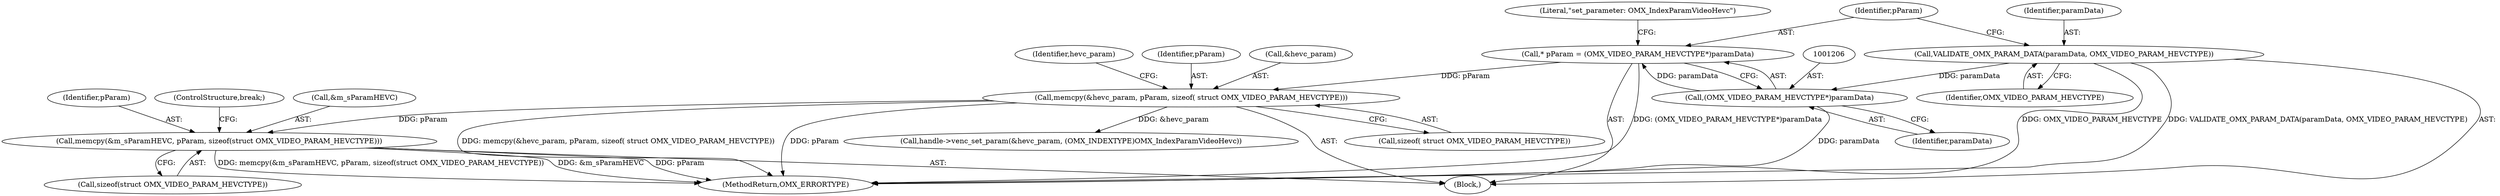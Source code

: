 digraph "0_Android_560ccdb509a7b86186fac0fce1b25bd9a3e6a6e8_7@API" {
"1001231" [label="(Call,memcpy(&m_sParamHEVC, pParam, sizeof(struct OMX_VIDEO_PARAM_HEVCTYPE)))"];
"1001211" [label="(Call,memcpy(&hevc_param, pParam, sizeof( struct OMX_VIDEO_PARAM_HEVCTYPE)))"];
"1001203" [label="(Call,* pParam = (OMX_VIDEO_PARAM_HEVCTYPE*)paramData)"];
"1001205" [label="(Call,(OMX_VIDEO_PARAM_HEVCTYPE*)paramData)"];
"1001199" [label="(Call,VALIDATE_OMX_PARAM_DATA(paramData, OMX_VIDEO_PARAM_HEVCTYPE))"];
"1001205" [label="(Call,(OMX_VIDEO_PARAM_HEVCTYPE*)paramData)"];
"1001215" [label="(Call,sizeof( struct OMX_VIDEO_PARAM_HEVCTYPE))"];
"1001232" [label="(Call,&m_sParamHEVC)"];
"1001231" [label="(Call,memcpy(&m_sParamHEVC, pParam, sizeof(struct OMX_VIDEO_PARAM_HEVCTYPE)))"];
"1001201" [label="(Identifier,OMX_VIDEO_PARAM_HEVCTYPE)"];
"1001221" [label="(Identifier,hevc_param)"];
"1001203" [label="(Call,* pParam = (OMX_VIDEO_PARAM_HEVCTYPE*)paramData)"];
"1001198" [label="(Block,)"];
"1001234" [label="(Identifier,pParam)"];
"1001207" [label="(Identifier,paramData)"];
"1001214" [label="(Identifier,pParam)"];
"1001200" [label="(Identifier,paramData)"];
"1001211" [label="(Call,memcpy(&hevc_param, pParam, sizeof( struct OMX_VIDEO_PARAM_HEVCTYPE)))"];
"1001204" [label="(Identifier,pParam)"];
"1001212" [label="(Call,&hevc_param)"];
"1001210" [label="(Literal,\"set_parameter: OMX_IndexParamVideoHevc\")"];
"1001237" [label="(ControlStructure,break;)"];
"1002913" [label="(MethodReturn,OMX_ERRORTYPE)"];
"1001235" [label="(Call,sizeof(struct OMX_VIDEO_PARAM_HEVCTYPE))"];
"1001199" [label="(Call,VALIDATE_OMX_PARAM_DATA(paramData, OMX_VIDEO_PARAM_HEVCTYPE))"];
"1001219" [label="(Call,handle->venc_set_param(&hevc_param, (OMX_INDEXTYPE)OMX_IndexParamVideoHevc))"];
"1001231" -> "1001198"  [label="AST: "];
"1001231" -> "1001235"  [label="CFG: "];
"1001232" -> "1001231"  [label="AST: "];
"1001234" -> "1001231"  [label="AST: "];
"1001235" -> "1001231"  [label="AST: "];
"1001237" -> "1001231"  [label="CFG: "];
"1001231" -> "1002913"  [label="DDG: &m_sParamHEVC"];
"1001231" -> "1002913"  [label="DDG: pParam"];
"1001231" -> "1002913"  [label="DDG: memcpy(&m_sParamHEVC, pParam, sizeof(struct OMX_VIDEO_PARAM_HEVCTYPE))"];
"1001211" -> "1001231"  [label="DDG: pParam"];
"1001211" -> "1001198"  [label="AST: "];
"1001211" -> "1001215"  [label="CFG: "];
"1001212" -> "1001211"  [label="AST: "];
"1001214" -> "1001211"  [label="AST: "];
"1001215" -> "1001211"  [label="AST: "];
"1001221" -> "1001211"  [label="CFG: "];
"1001211" -> "1002913"  [label="DDG: memcpy(&hevc_param, pParam, sizeof( struct OMX_VIDEO_PARAM_HEVCTYPE))"];
"1001211" -> "1002913"  [label="DDG: pParam"];
"1001203" -> "1001211"  [label="DDG: pParam"];
"1001211" -> "1001219"  [label="DDG: &hevc_param"];
"1001203" -> "1001198"  [label="AST: "];
"1001203" -> "1001205"  [label="CFG: "];
"1001204" -> "1001203"  [label="AST: "];
"1001205" -> "1001203"  [label="AST: "];
"1001210" -> "1001203"  [label="CFG: "];
"1001203" -> "1002913"  [label="DDG: (OMX_VIDEO_PARAM_HEVCTYPE*)paramData"];
"1001205" -> "1001203"  [label="DDG: paramData"];
"1001205" -> "1001207"  [label="CFG: "];
"1001206" -> "1001205"  [label="AST: "];
"1001207" -> "1001205"  [label="AST: "];
"1001205" -> "1002913"  [label="DDG: paramData"];
"1001199" -> "1001205"  [label="DDG: paramData"];
"1001199" -> "1001198"  [label="AST: "];
"1001199" -> "1001201"  [label="CFG: "];
"1001200" -> "1001199"  [label="AST: "];
"1001201" -> "1001199"  [label="AST: "];
"1001204" -> "1001199"  [label="CFG: "];
"1001199" -> "1002913"  [label="DDG: VALIDATE_OMX_PARAM_DATA(paramData, OMX_VIDEO_PARAM_HEVCTYPE)"];
"1001199" -> "1002913"  [label="DDG: OMX_VIDEO_PARAM_HEVCTYPE"];
}

